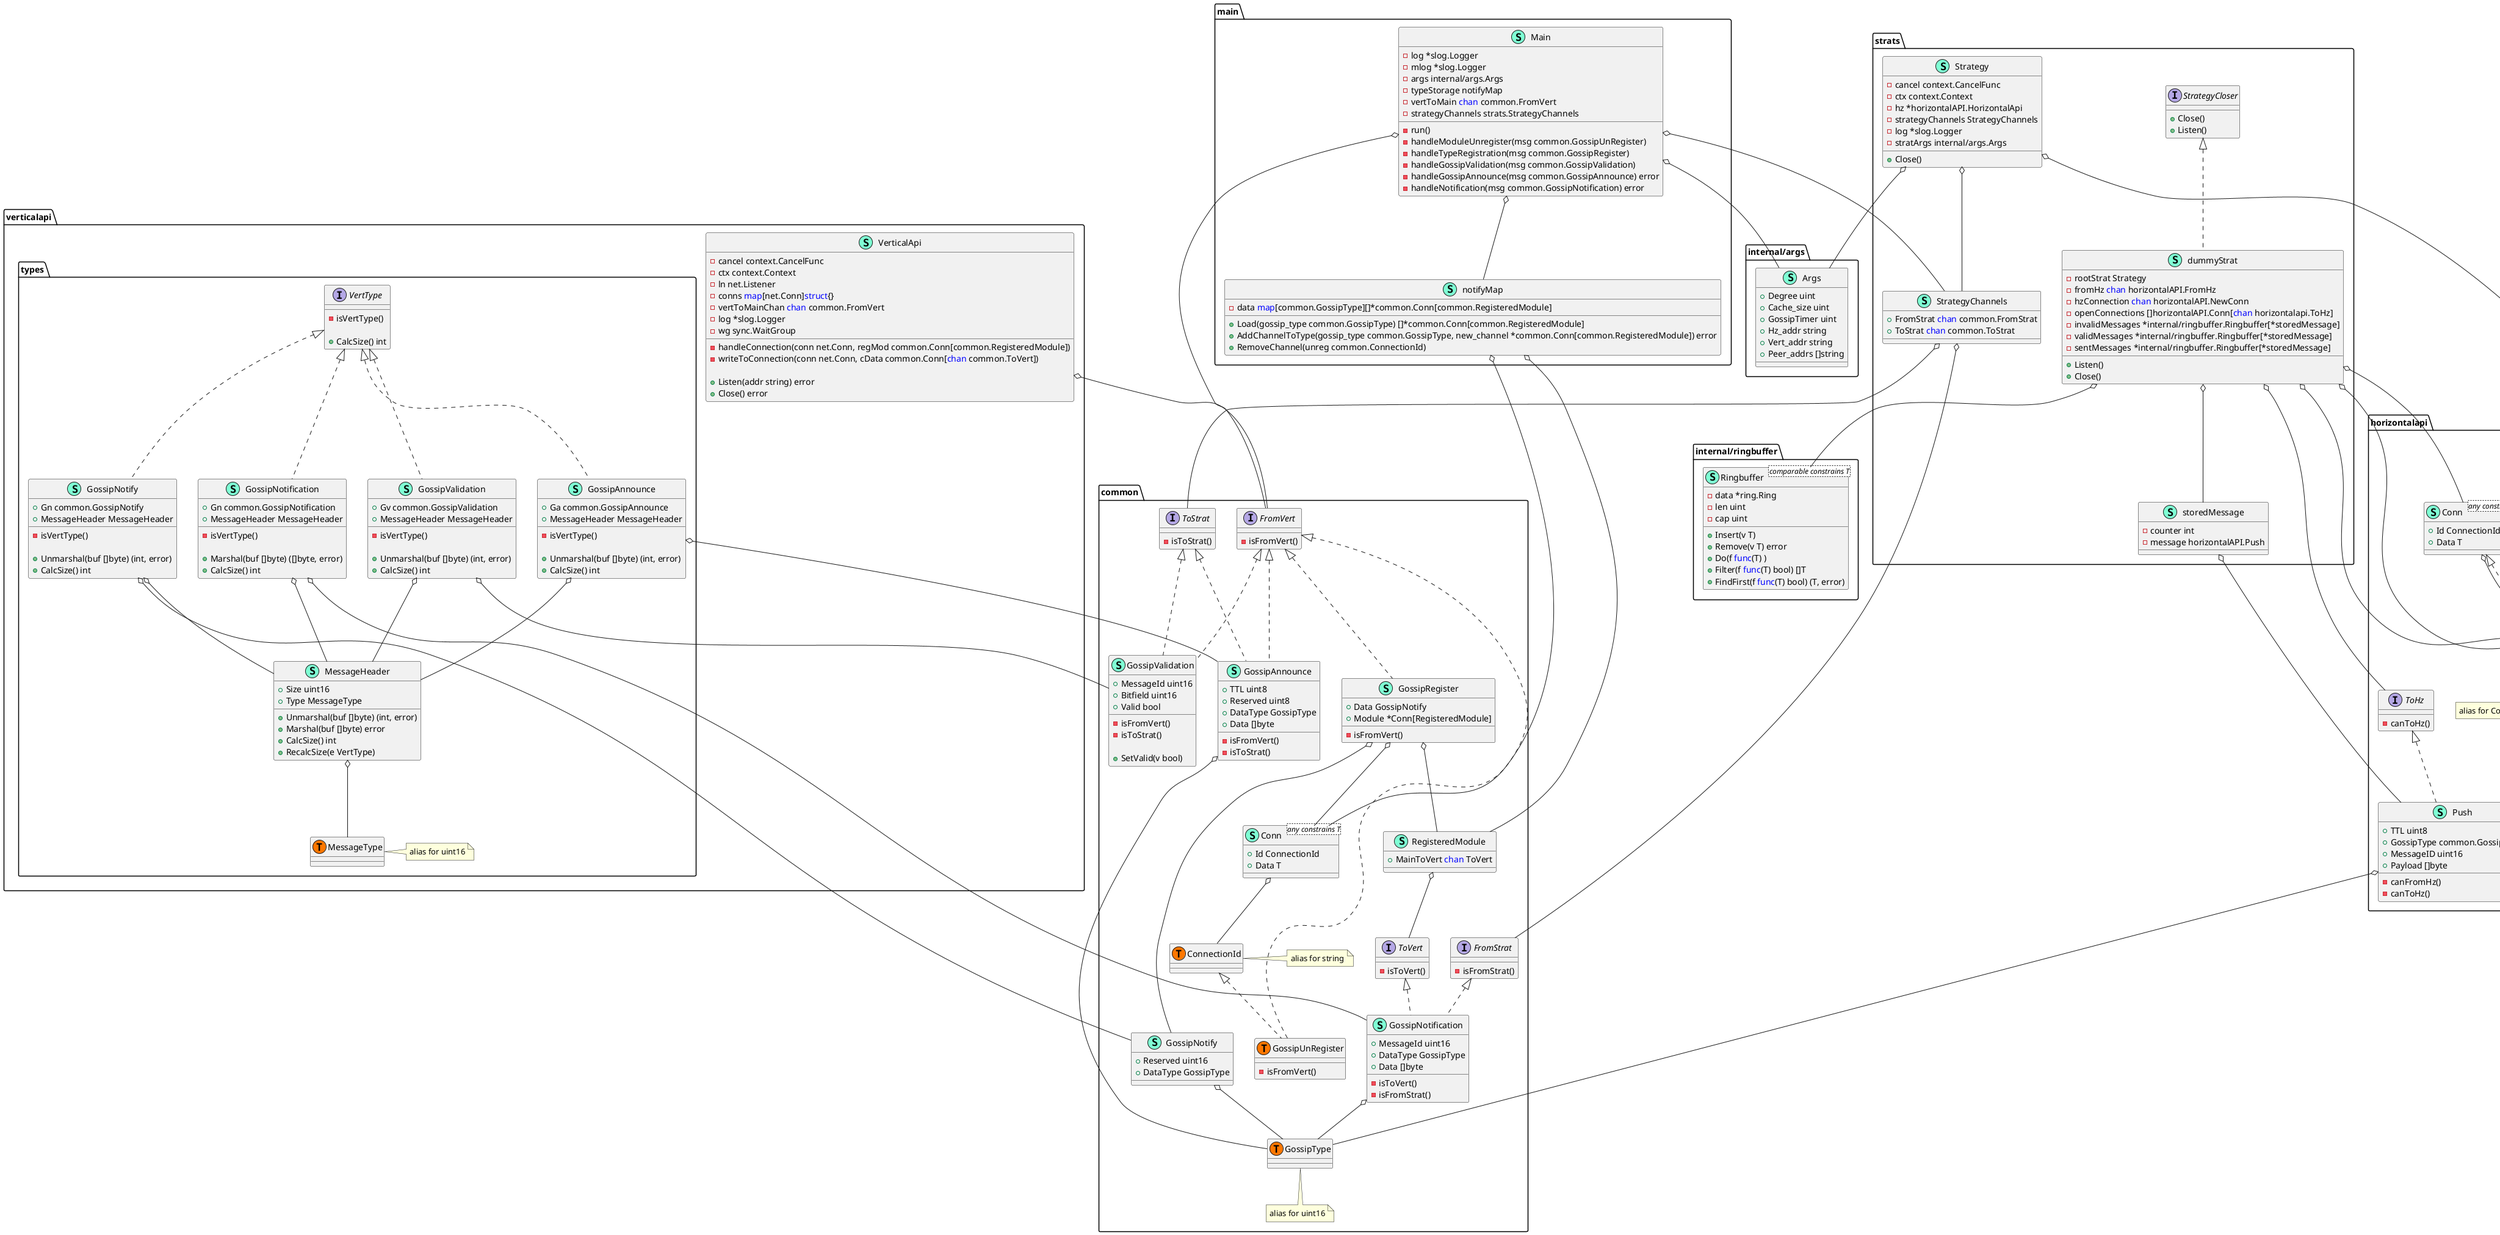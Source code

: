 @startuml

top to bottom direction

namespace verticalapi {
namespace types {
    class GossipAnnounce << (S,Aquamarine) >> {
        + Ga common.GossipAnnounce
        + MessageHeader MessageHeader

        - isVertType() 

        + Unmarshal(buf []byte) (int, error)
        + CalcSize() int

    }
    class GossipNotification << (S,Aquamarine) >> {
        + Gn common.GossipNotification
        + MessageHeader MessageHeader

        - isVertType() 

        + Marshal(buf []byte) ([]byte, error)
        + CalcSize() int

    }
    class GossipNotify << (S,Aquamarine) >> {
        + Gn common.GossipNotify
        + MessageHeader MessageHeader

        - isVertType() 

        + Unmarshal(buf []byte) (int, error)
        + CalcSize() int

    }
    class GossipValidation << (S,Aquamarine) >> {
        + Gv common.GossipValidation
        + MessageHeader MessageHeader

        - isVertType() 

        + Unmarshal(buf []byte) (int, error)
        + CalcSize() int

    }
    class MessageHeader << (S,Aquamarine) >> {
        + Size uint16
        + Type MessageType

        + Unmarshal(buf []byte) (int, error)
        + Marshal(buf []byte) error
        + CalcSize() int
        + RecalcSize(e VertType) 

    }
    interface VertType  {
        - isVertType() 

        + CalcSize() int

    }
    class MessageType << (T, #FF7700) >>  {
    }
	note right
		alias for uint16
	end note
	}
    class VerticalApi << (S,Aquamarine) >> {
        - cancel context.CancelFunc
        - ctx context.Context
        - ln net.Listener
        - conns <font color=blue>map</font>[net.Conn]<font color=blue>struct</font>{}
        - vertToMainChan <font color=blue>chan</font> common.FromVert
        - log *slog.Logger
        - wg sync.WaitGroup

        - handleConnection(conn net.Conn, regMod common.Conn[common.RegisteredModule]) 
        - writeToConnection(conn net.Conn, cData common.Conn[<font color=blue>chan</font> common.ToVert]) 

        + Listen(addr string) error
        + Close() error

    }
}

"verticalapi.types.VertType" <|.. "verticalapi.types.GossipAnnounce"
"verticalapi.types.VertType" <|.. "verticalapi.types.GossipNotification"
"verticalapi.types.VertType" <|.. "verticalapi.types.GossipNotify"
"verticalapi.types.VertType" <|.. "verticalapi.types.GossipValidation"

"verticalapi.VerticalApi" o-- "common.FromVert"

"verticalapi.types.GossipAnnounce" o-- "common.GossipAnnounce"
"verticalapi.types.GossipAnnounce" o-- "verticalapi.types.MessageHeader"

"verticalapi.types.GossipNotification" o-- "common.GossipNotification"
"verticalapi.types.GossipNotification" o-- "verticalapi.types.MessageHeader"

"verticalapi.types.GossipNotify" o-- "common.GossipNotify"
"verticalapi.types.GossipNotify" o-- "verticalapi.types.MessageHeader"

"verticalapi.types.GossipValidation" o-- "common.GossipValidation"
"verticalapi.types.GossipValidation" o-- "verticalapi.types.MessageHeader"

"verticalapi.types.MessageHeader" o-- "verticalapi.types.MessageType"

"common.ConnectionId" <|.. "common.GossipUnRegister"
"horizontalapi.Conn" <|.. "horizontalapi.NewConn"
"horizontalapi.ConnectionId" <|.. "horizontalapi.Unregister"

namespace main {
    class Main << (S,Aquamarine) >> {
        - log *slog.Logger
        - mlog *slog.Logger
        - args internal/args.Args
        - typeStorage notifyMap
        - vertToMain <font color=blue>chan</font> common.FromVert
        - strategyChannels strats.StrategyChannels

        - run() 
        - handleModuleUnregister(msg common.GossipUnRegister) 
        - handleTypeRegistration(msg common.GossipRegister) 
        - handleGossipValidation(msg common.GossipValidation) 
        - handleGossipAnnounce(msg common.GossipAnnounce) error
        - handleNotification(msg common.GossipNotification) error

    }
    class notifyMap << (S,Aquamarine) >> {
        - data <font color=blue>map</font>[common.GossipType][]*common.Conn[common.RegisteredModule]

        + Load(gossip_type common.GossipType) []*common.Conn[common.RegisteredModule]
        + AddChannelToType(gossip_type common.GossipType, new_channel *common.Conn[common.RegisteredModule]) error
        + RemoveChannel(unreg common.ConnectionId) 

    }
}

"main.Main" o-- "internal/args.Args"
"main.Main" o-- "main.notifyMap"
"main.Main" o-- "common.FromVert"
"main.Main" o-- "strats.StrategyChannels"

"main.notifyMap" o-- "common.Conn"
"main.notifyMap" o-- "common.RegisteredModule"

namespace strats {
    class Strategy << (S,Aquamarine) >> {
        - cancel context.CancelFunc
        - ctx context.Context
        - hz *horizontalAPI.HorizontalApi
        - strategyChannels StrategyChannels
        - log *slog.Logger
        - stratArgs internal/args.Args

        + Close() 

    }
    class StrategyChannels << (S,Aquamarine) >> {
        + FromStrat <font color=blue>chan</font> common.FromStrat
        + ToStrat <font color=blue>chan</font> common.ToStrat

    }
    interface StrategyCloser  {
        + Close() 
        + Listen() 

    }
    class dummyStrat << (S,Aquamarine) >> {
        - rootStrat Strategy
        - fromHz <font color=blue>chan</font> horizontalAPI.FromHz
        - hzConnection <font color=blue>chan</font> horizontalAPI.NewConn
        - openConnections []horizontalAPI.Conn[<font color=blue>chan</font> horizontalapi.ToHz]
        - invalidMessages *internal/ringbuffer.Ringbuffer[*storedMessage]
        - validMessages *internal/ringbuffer.Ringbuffer[*storedMessage]
        - sentMessages *internal/ringbuffer.Ringbuffer[*storedMessage]

        + Listen() 
        + Close() 

    }
    class storedMessage << (S,Aquamarine) >> {
        - counter int
        - message horizontalAPI.Push

    }
}

"strats.StrategyCloser" <|.. "strats.dummyStrat"

"strats.StrategyChannels" o-- "common.FromStrat"
"strats.StrategyChannels" o-- "common.ToStrat"

"strats.storedMessage" o-- "horizontalapi.Push"

"strats.Strategy" o-- "horizontalapi.HorizontalApi"
"strats.Strategy" o-- "strats.StrategyChannels"
"strats.Strategy" o-- "internal/args.Args"

"strats.dummyStrat" o-- "horizontalapi.FromHz"
"strats.dummyStrat" o-- "horizontalapi.ToHz"
"strats.dummyStrat" o-- "horizontalapi.NewConn"
"strats.dummyStrat" o-- "horizontalapi.Conn"
"strats.dummyStrat" o-d- "internal/ringbuffer.Ringbuffer"
"strats.dummyStrat" o-- "strats.storedMessage"

namespace horizontalapi {
    class Conn<any constrains T> << (S,Aquamarine) >> {
        + Id ConnectionId
        + Data T

    }
    interface FromHz  {
        - canFromHz() 

    }
    class HorizontalApi << (S,Aquamarine) >> {
        - cancel context.CancelFunc
        - ctx context.Context
        - ln net.Listener
        - conns <font color=blue>map</font>[net.Conn]<font color=blue>struct</font>{}
        - fromHzChan <font color=blue>chan</font> FromHz
        - log *slog.Logger
        - wg sync.WaitGroup

        - handleConnection(conn net.Conn, connData Conn[<font color=blue>chan</font> ToHz]) 
        - writeToConnection(conn net.Conn, c Conn[<font color=blue>chan</font> ToHz]) 

        + Listen(addr string, newConn <font color=blue>chan</font> NewConn) error
        + AddNeighbors(dialer *net.Dialer, addrs ...string) ([]Conn[<font color=blue>chan</font> ToHz], error)
        + Close() error

    }
    class Push << (S,Aquamarine) >> {
        + TTL uint8
        + GossipType common.GossipType
        + MessageID uint16
        + Payload []byte

        - canFromHz() 
        - canToHz() 

    }
    interface ToHz  {
        - canToHz() 

    }
    class horizontalapi.ConnectionId << (T, #FF7700) >>  {
    }
	note right
		alias for string
	end note
    class horizontalapi.NewConn << (T, #FF7700) >>  {
    }
	note left
		alias for Conn[<font color=blue>chan</font> ToHz]
	end note
    class horizontalapi.Unregister << (T, #FF7700) >>  {
        - canFromHz() 

    }
	note right
		alias for ConnectionId
	end note
}

"horizontalapi.FromHz" <|.. "horizontalapi.Push"
"horizontalapi.FromHz" <|.. "horizontalapi.Unregister"

"horizontalapi.ToHz" <|.. "horizontalapi.Push"

"horizontalapi.Conn" o-- "horizontalapi.ConnectionId"

"horizontalapi.Push" o-- "common.GossipType"

"horizontalapi.HorizontalApi" o-- "horizontalapi.FromHz"
"horizontalapi.HorizontalApi" o-r- "horizontalapi.Conn"


namespace internal/ringbuffer {
    class Ringbuffer<comparable constrains T> << (S,Aquamarine) >> {
        - data *ring.Ring
        - len uint
        - cap uint

        + Insert(v T) 
        + Remove(v T) error
        + Do(f <font color=blue>func</font>(T) ) 
        + Filter(f <font color=blue>func</font>(T) bool) []T
        + FindFirst(f <font color=blue>func</font>(T) bool) (T, error)

    }
}

namespace common {
    class Conn<any constrains T> << (S,Aquamarine) >> {
        + Id ConnectionId
        + Data T

    }
    interface FromStrat  {
        - isFromStrat() 

    }
    interface FromVert  {
        - isFromVert() 

    }
    class GossipAnnounce << (S,Aquamarine) >> {
        + TTL uint8
        + Reserved uint8
        + DataType GossipType
        + Data []byte

        - isFromVert() 
        - isToStrat() 

    }
    class GossipNotification << (S,Aquamarine) >> {
        + MessageId uint16
        + DataType GossipType
        + Data []byte

        - isToVert() 
        - isFromStrat() 

    }
    class GossipNotify << (S,Aquamarine) >> {
        + Reserved uint16
        + DataType GossipType

    }
    class GossipRegister << (S,Aquamarine) >> {
        + Data GossipNotify
        + Module *Conn[RegisteredModule]

        - isFromVert() 

    }
    class GossipUnRegister << (S,Aquamarine) >> {
        - isFromVert() 

    }
    class GossipValidation << (S,Aquamarine) >> {
        + MessageId uint16
        + Bitfield uint16
        + Valid bool

        - isFromVert() 
        - isToStrat() 

        + SetValid(v bool) 

    }
    class RegisteredModule << (S,Aquamarine) >> {
        + MainToVert <font color=blue>chan</font> ToVert

    }
    interface ToStrat  {
        - isToStrat() 

    }
    interface ToVert  {
        - isToVert() 

    }
    class common.ConnectionId << (T, #FF7700) >>  {
    }
	note right
		alias for string
	end note
    class common.GossipType << (T, #FF7700) >>  {
    }
	note bottom
		alias for uint16
	end note
    class common.GossipUnRegister << (T, #FF7700) >>  {
    }
}

"common.FromVert" <|.. "common.GossipAnnounce"
"common.FromVert" <|.. "common.GossipRegister"
"common.FromVert" <|.. "common.GossipUnRegister"
"common.FromVert" <|.. "common.GossipValidation"
"common.ToStrat" <|.. "common.GossipAnnounce"
"common.ToStrat" <|.. "common.GossipValidation"
"common.ToVert" <|.. "common.GossipNotification"
"common.FromStrat" <|.. "common.GossipNotification"

"common.Conn" o-- "common.ConnectionId"

"common.GossipAnnounce" o-- "common.GossipType"

"common.GossipNotification" o-- "common.GossipType"

"common.GossipNotify" o-- "common.GossipType"

"common.GossipRegister" o-- "common.Conn"
"common.GossipRegister" o-- "common.GossipNotify"
"common.GossipRegister" o-- "common.RegisteredModule"

"common.RegisteredModule" o-- "common.ToVert"


namespace internal/args {
    class Args << (S,Aquamarine) >> {
        + Degree uint
        + Cache_size uint
        + GossipTimer uint
        + Hz_addr string
        + Vert_addr string
        + Peer_addrs []string

    }
}

@enduml
